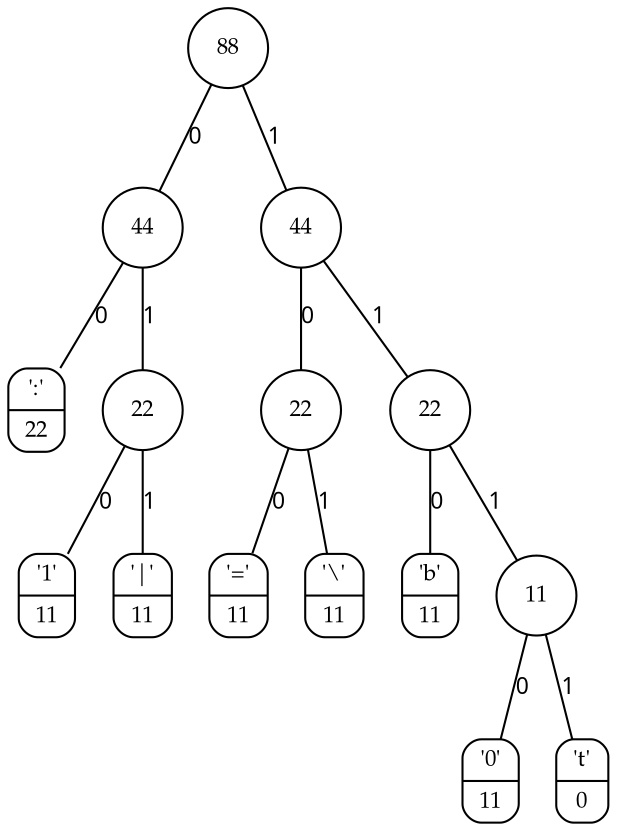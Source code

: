digraph huffman {

graph [fontname=Palatino, fontsize=11,  margin=0
      compound="true"];
node [fontname=Palatino, fontsize=11, width="0.15", height="0.15"];
edge [fontname="Palatino sans serif", fontsize=11];

1 [style=rounded, shape=record, label="{'0' | 11}"]
2 [style=rounded, shape=record, label="{'1' | 11}"]
3 [style=rounded, shape=record, label="{':' | 22}"]
4 [style=rounded, shape=record, label="{'\|' | 11}"]
5 [style=rounded, shape=record, label="{'=' | 11}"]
6 [style=rounded, shape=record, label="{'\\' | 11}"]
7 [style=rounded, shape=record, label="{'b' | 11}"]
8 [style=rounded, shape=record, label="{'t' | 0}"]

9  [shape=circle, label="11"]
10 [shape=circle, label="22"]
11 [shape=circle, label="22"]
12 [shape=circle, label="22"]
13 [shape=circle, label="44"]
14 [shape=circle, label="44"]
15 [shape=circle, label="88"]

9 -> 1   [dir=none, label="0"]
9 -> 8   [dir=none, label="1"]
10 -> 2  [dir=none, label="0"]
10 -> 4  [dir=none, label="1"]
11 -> 5  [dir=none, label="0"]
11 -> 6  [dir=none, label="1"]
12 -> 7  [dir=none, label="0"]
12 -> 9  [dir=none, label="1"]
13 -> 3  [dir=none, label="0"]
13 -> 10 [dir=none, label="1"]
14 -> 11 [dir=none, label="0"]
14 -> 12 [dir=none, label="1"]
15 -> 13 [dir=none, label="0"]
15 -> 14 [dir=none, label="1"]
}